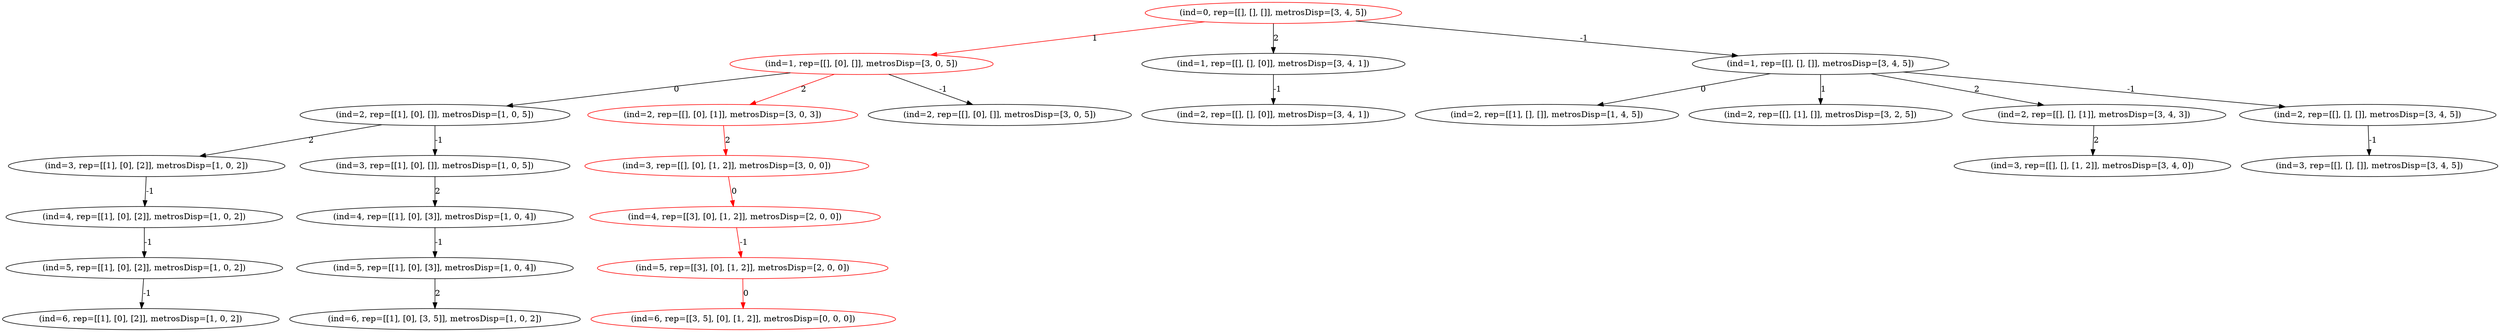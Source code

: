 strict digraph G {
  1 [ label="(ind=5, rep=[[1], [0], [2]], metrosDisp=[1, 0, 2])" ];
  2 [ label="(ind=6, rep=[[1], [0], [2]], metrosDisp=[1, 0, 2])" ];
  3 [ label="(ind=4, rep=[[1], [0], [2]], metrosDisp=[1, 0, 2])" ];
  4 [ label="(ind=3, rep=[[1], [0], [2]], metrosDisp=[1, 0, 2])" ];
  5 [ label="(ind=2, rep=[[1], [0], []], metrosDisp=[1, 0, 5])" ];
  6 [ label="(ind=5, rep=[[1], [0], [3]], metrosDisp=[1, 0, 4])" ];
  7 [ label="(ind=6, rep=[[1], [0], [3, 5]], metrosDisp=[1, 0, 2])" ];
  8 [ label="(ind=4, rep=[[1], [0], [3]], metrosDisp=[1, 0, 4])" ];
  9 [ label="(ind=3, rep=[[1], [0], []], metrosDisp=[1, 0, 5])" ];
  10 [ color="red" label="(ind=1, rep=[[], [0], []], metrosDisp=[3, 0, 5])" ];
  11 [ color="red" label="(ind=5, rep=[[3], [0], [1, 2]], metrosDisp=[2, 0, 0])" ];
  12 [ color="red" label="(ind=6, rep=[[3, 5], [0], [1, 2]], metrosDisp=[0, 0, 0])" ];
  13 [ color="red" label="(ind=4, rep=[[3], [0], [1, 2]], metrosDisp=[2, 0, 0])" ];
  14 [ color="red" label="(ind=3, rep=[[], [0], [1, 2]], metrosDisp=[3, 0, 0])" ];
  15 [ color="red" label="(ind=2, rep=[[], [0], [1]], metrosDisp=[3, 0, 3])" ];
  16 [ label="(ind=2, rep=[[], [0], []], metrosDisp=[3, 0, 5])" ];
  17 [ color="red" label="(ind=0, rep=[[], [], []], metrosDisp=[3, 4, 5])" ];
  18 [ label="(ind=1, rep=[[], [], [0]], metrosDisp=[3, 4, 1])" ];
  19 [ label="(ind=2, rep=[[], [], [0]], metrosDisp=[3, 4, 1])" ];
  20 [ label="(ind=1, rep=[[], [], []], metrosDisp=[3, 4, 5])" ];
  21 [ label="(ind=2, rep=[[1], [], []], metrosDisp=[1, 4, 5])" ];
  22 [ label="(ind=2, rep=[[], [1], []], metrosDisp=[3, 2, 5])" ];
  23 [ label="(ind=2, rep=[[], [], [1]], metrosDisp=[3, 4, 3])" ];
  24 [ label="(ind=3, rep=[[], [], [1, 2]], metrosDisp=[3, 4, 0])" ];
  25 [ label="(ind=2, rep=[[], [], []], metrosDisp=[3, 4, 5])" ];
  26 [ label="(ind=3, rep=[[], [], []], metrosDisp=[3, 4, 5])" ];
  1 -> 2 [ label="-1" ];
  3 -> 1 [ label="-1" ];
  4 -> 3 [ label="-1" ];
  5 -> 4 [ label="2" ];
  6 -> 7 [ label="2" ];
  8 -> 6 [ label="-1" ];
  9 -> 8 [ label="2" ];
  5 -> 9 [ label="-1" ];
  10 -> 5 [ label="0" ];
  11 -> 12 [ color="red" label="0" ];
  13 -> 11 [ color="red" label="-1" ];
  14 -> 13 [ color="red" label="0" ];
  15 -> 14 [ color="red" label="2" ];
  10 -> 15 [ color="red" label="2" ];
  10 -> 16 [ label="-1" ];
  17 -> 10 [ color="red" label="1" ];
  18 -> 19 [ label="-1" ];
  17 -> 18 [ label="2" ];
  20 -> 21 [ label="0" ];
  20 -> 22 [ label="1" ];
  23 -> 24 [ label="2" ];
  20 -> 23 [ label="2" ];
  25 -> 26 [ label="-1" ];
  20 -> 25 [ label="-1" ];
  17 -> 20 [ label="-1" ];
}
